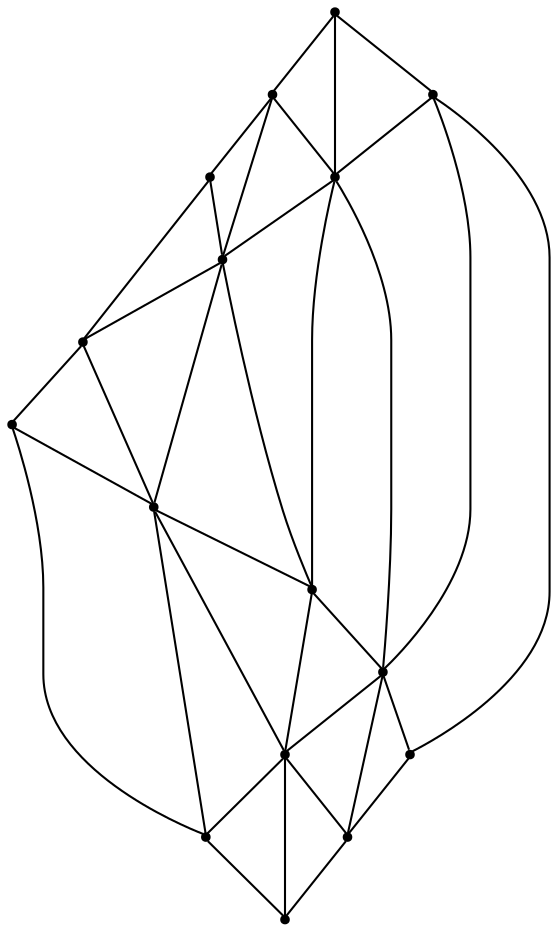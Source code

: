 graph {
  node [shape=point,comment="{\"directed\":false,\"doi\":\"10.1007/978-3-642-25878-7_19\",\"figure\":\"3 (1)\"}"]

  v0 [pos="842.5673012886996,687.5331593646176"]
  v1 [pos="793.3193781359678,576.5894883992207"]
  v2 [pos="924.0231034517103,871.015586305012"]
  v3 [pos="832.8729726490321,844.1301078034414"]
  v4 [pos="653.2955210568707,791.1611754203424"]
  v5 [pos="819.4461244212753,907.6431418650893"]
  v6 [pos="700.6762299534325,949.236188577361"]
  v7 [pos="680.6295823924605,882.3495513216792"]
  v8 [pos="695.6200781973633,726.3038666387608"]
  v9 [pos="606.9687769624232,752.1871442301156"]
  v10 [pos="545.569031766172,700.5342215221651"]
  v11 [pos="640.3691768600387,931.8273532463497"]
  v12 [pos="545.569031766172,904.4584121227358"]
  v13 [pos="682.093154615745,632.2336484519229"]
  v14 [pos="598.845413442864,848.4276822758659"]
  v15 [pos="545.5679739039828,786.3467703118121"]

  v0 -- v1 [id="-1",pos="842.5673012886996,687.5331593646176 793.3193781359678,576.5894883992207 793.3193781359678,576.5894883992207 793.3193781359678,576.5894883992207"]
  v12 -- v15 [id="-2",pos="545.569031766172,904.4584121227358 545.5679739039828,786.3467703118121 545.5679739039828,786.3467703118121 545.5679739039828,786.3467703118121"]
  v15 -- v10 [id="-3",pos="545.5679739039828,786.3467703118121 545.569031766172,700.5342215221651 545.569031766172,700.5342215221651 545.569031766172,700.5342215221651"]
  v2 -- v0 [id="-4",pos="924.0231034517103,871.015586305012 842.5673012886996,687.5331593646176 842.5673012886996,687.5331593646176 842.5673012886996,687.5331593646176"]
  v3 -- v4 [id="-5",pos="832.8729726490321,844.1301078034414 653.2955210568707,791.1611754203424 653.2955210568707,791.1611754203424 653.2955210568707,791.1611754203424"]
  v12 -- v14 [id="-6",pos="545.569031766172,904.4584121227358 598.845413442864,848.4276822758659 598.845413442864,848.4276822758659 598.845413442864,848.4276822758659"]
  v14 -- v4 [id="-7",pos="598.845413442864,848.4276822758659 653.2955210568707,791.1611754203424 653.2955210568707,791.1611754203424 653.2955210568707,791.1611754203424"]
  v10 -- v13 [id="-8",pos="545.569031766172,700.5342215221651 682.093154615745,632.2336484519229 682.093154615745,632.2336484519229 682.093154615745,632.2336484519229"]
  v13 -- v1 [id="-9",pos="682.093154615745,632.2336484519229 793.3193781359678,576.5894883992207 793.3193781359678,576.5894883992207 793.3193781359678,576.5894883992207"]
  v12 -- v11 [id="-10",pos="545.569031766172,904.4584121227358 640.3691768600387,931.8273532463497 640.3691768600387,931.8273532463497 640.3691768600387,931.8273532463497"]
  v11 -- v6 [id="-11",pos="640.3691768600387,931.8273532463497 700.6762299534325,949.236188577361 700.6762299534325,949.236188577361 700.6762299534325,949.236188577361"]
  v2 -- v3 [id="-12",pos="924.0231034517103,871.015586305012 832.8729726490321,844.1301078034414 832.8729726490321,844.1301078034414 832.8729726490321,844.1301078034414"]
  v5 -- v2 [id="-13",pos="819.4461244212753,907.6431418650893 924.0231034517103,871.015586305012 924.0231034517103,871.015586305012 924.0231034517103,871.015586305012"]
  v6 -- v5 [id="-14",pos="700.6762299534325,949.236188577361 819.4461244212753,907.6431418650893 819.4461244212753,907.6431418650893 819.4461244212753,907.6431418650893"]
  v7 -- v4 [id="-15",pos="680.6295823924605,882.3495513216792 653.2955210568707,791.1611754203424 653.2955210568707,791.1611754203424 653.2955210568707,791.1611754203424"]
  v6 -- v7 [id="-16",pos="700.6762299534325,949.236188577361 680.6295823924605,882.3495513216792 680.6295823924605,882.3495513216792 680.6295823924605,882.3495513216792"]
  v8 -- v1 [id="-17",pos="695.6200781973633,726.3038666387608 793.3193781359678,576.5894883992207 793.3193781359678,576.5894883992207 793.3193781359678,576.5894883992207"]
  v4 -- v8 [id="-18",pos="653.2955210568707,791.1611754203424 695.6200781973633,726.3038666387608 695.6200781973633,726.3038666387608 695.6200781973633,726.3038666387608"]
  v9 -- v10 [id="-19",pos="606.9687769624232,752.1871442301156 545.569031766172,700.5342215221651 545.569031766172,700.5342215221651 545.569031766172,700.5342215221651"]
  v4 -- v9 [id="-20",pos="653.2955210568707,791.1611754203424 606.9687769624232,752.1871442301156 606.9687769624232,752.1871442301156 606.9687769624232,752.1871442301156"]
  v15 -- v14 [id="-21",pos="545.5679739039828,786.3467703118121 598.845413442864,848.4276822758659 598.845413442864,848.4276822758659 598.845413442864,848.4276822758659"]
  v15 -- v9 [id="-22",pos="545.5679739039828,786.3467703118121 606.9687769624232,752.1871442301156 606.9687769624232,752.1871442301156 606.9687769624232,752.1871442301156"]
  v14 -- v9 [id="-24",pos="598.845413442864,848.4276822758659 606.9687769624232,752.1871442301156 606.9687769624232,752.1871442301156 606.9687769624232,752.1871442301156"]
  v3 -- v0 [id="-25",pos="832.8729726490321,844.1301078034414 842.5673012886996,687.5331593646176 842.5673012886996,687.5331593646176 842.5673012886996,687.5331593646176"]
  v3 -- v8 [id="-28",pos="832.8729726490321,844.1301078034414 695.6200781973633,726.3038666387608 695.6200781973633,726.3038666387608 695.6200781973633,726.3038666387608"]
  v5 -- v3 [id="-29",pos="819.4461244212753,907.6431418650893 832.8729726490321,844.1301078034414 832.8729726490321,844.1301078034414 832.8729726490321,844.1301078034414"]
  v8 -- v0 [id="-33",pos="695.6200781973633,726.3038666387608 842.5673012886996,687.5331593646176 842.5673012886996,687.5331593646176 842.5673012886996,687.5331593646176"]
  v14 -- v7 [id="-34",pos="598.845413442864,848.4276822758659 680.6295823924605,882.3495513216792 680.6295823924605,882.3495513216792 680.6295823924605,882.3495513216792"]
  v9 -- v13 [id="-35",pos="606.9687769624232,752.1871442301156 682.093154615745,632.2336484519229 682.093154615745,632.2336484519229 682.093154615745,632.2336484519229"]
  v8 -- v13 [id="-36",pos="695.6200781973633,726.3038666387608 682.093154615745,632.2336484519229 682.093154615745,632.2336484519229 682.093154615745,632.2336484519229"]
  v7 -- v5 [id="-38",pos="680.6295823924605,882.3495513216792 819.4461244212753,907.6431418650893 819.4461244212753,907.6431418650893 819.4461244212753,907.6431418650893"]
  v7 -- v3 [id="-39",pos="680.6295823924605,882.3495513216792 832.8729726490321,844.1301078034414 832.8729726490321,844.1301078034414 832.8729726490321,844.1301078034414"]
  v9 -- v8 [id="-41",pos="606.9687769624232,752.1871442301156 695.6200781973633,726.3038666387608 695.6200781973633,726.3038666387608 695.6200781973633,726.3038666387608"]
  v11 -- v14 [id="-42",pos="640.3691768600387,931.8273532463497 598.845413442864,848.4276822758659 598.845413442864,848.4276822758659 598.845413442864,848.4276822758659"]
  v11 -- v7 [id="-45",pos="640.3691768600387,931.8273532463497 680.6295823924605,882.3495513216792 680.6295823924605,882.3495513216792 680.6295823924605,882.3495513216792"]
}
